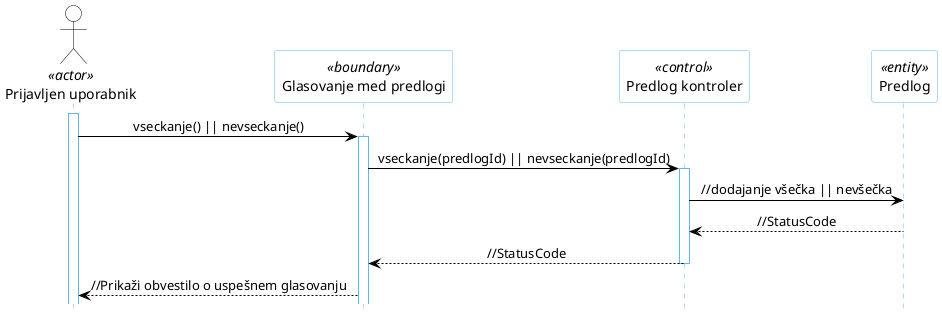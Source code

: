 @startuml
hide footbox

skinparam backgroundcolor transparent
skinparam defaultTextAlignment center
skinparam actorBorderColor black
skinparam actorBackgroundColor white
skinparam arrowColor black  
skinparam sequenceLifeLineBorderColor #5FB8EC
skinparam sequenceParticipantBorderColor #5FB8EC
skinparam sequenceParticipantBackgroundColor white

actor "Prijavljen uporabnik" as U1 <<actor>>

participant "Glasovanje med predlogi" as R5 <<boundary>>
participant "Predlog kontroler" as R2 <<control>>
participant "Predlog" as R4 <<entity>>

activate U1
U1 -> R5: vseckanje() || nevseckanje()
activate R5
R5 -> R2: vseckanje(predlogId) || nevseckanje(predlogId)
activate R2
R2 -> R4: //dodajanje všečka || nevšečka
R4 --> R2: //StatusCode
R2 --> R5: //StatusCode
deactivate R2
R5 --> U1: //Prikaži obvestilo o uspešnem glasovanju
@enduml
